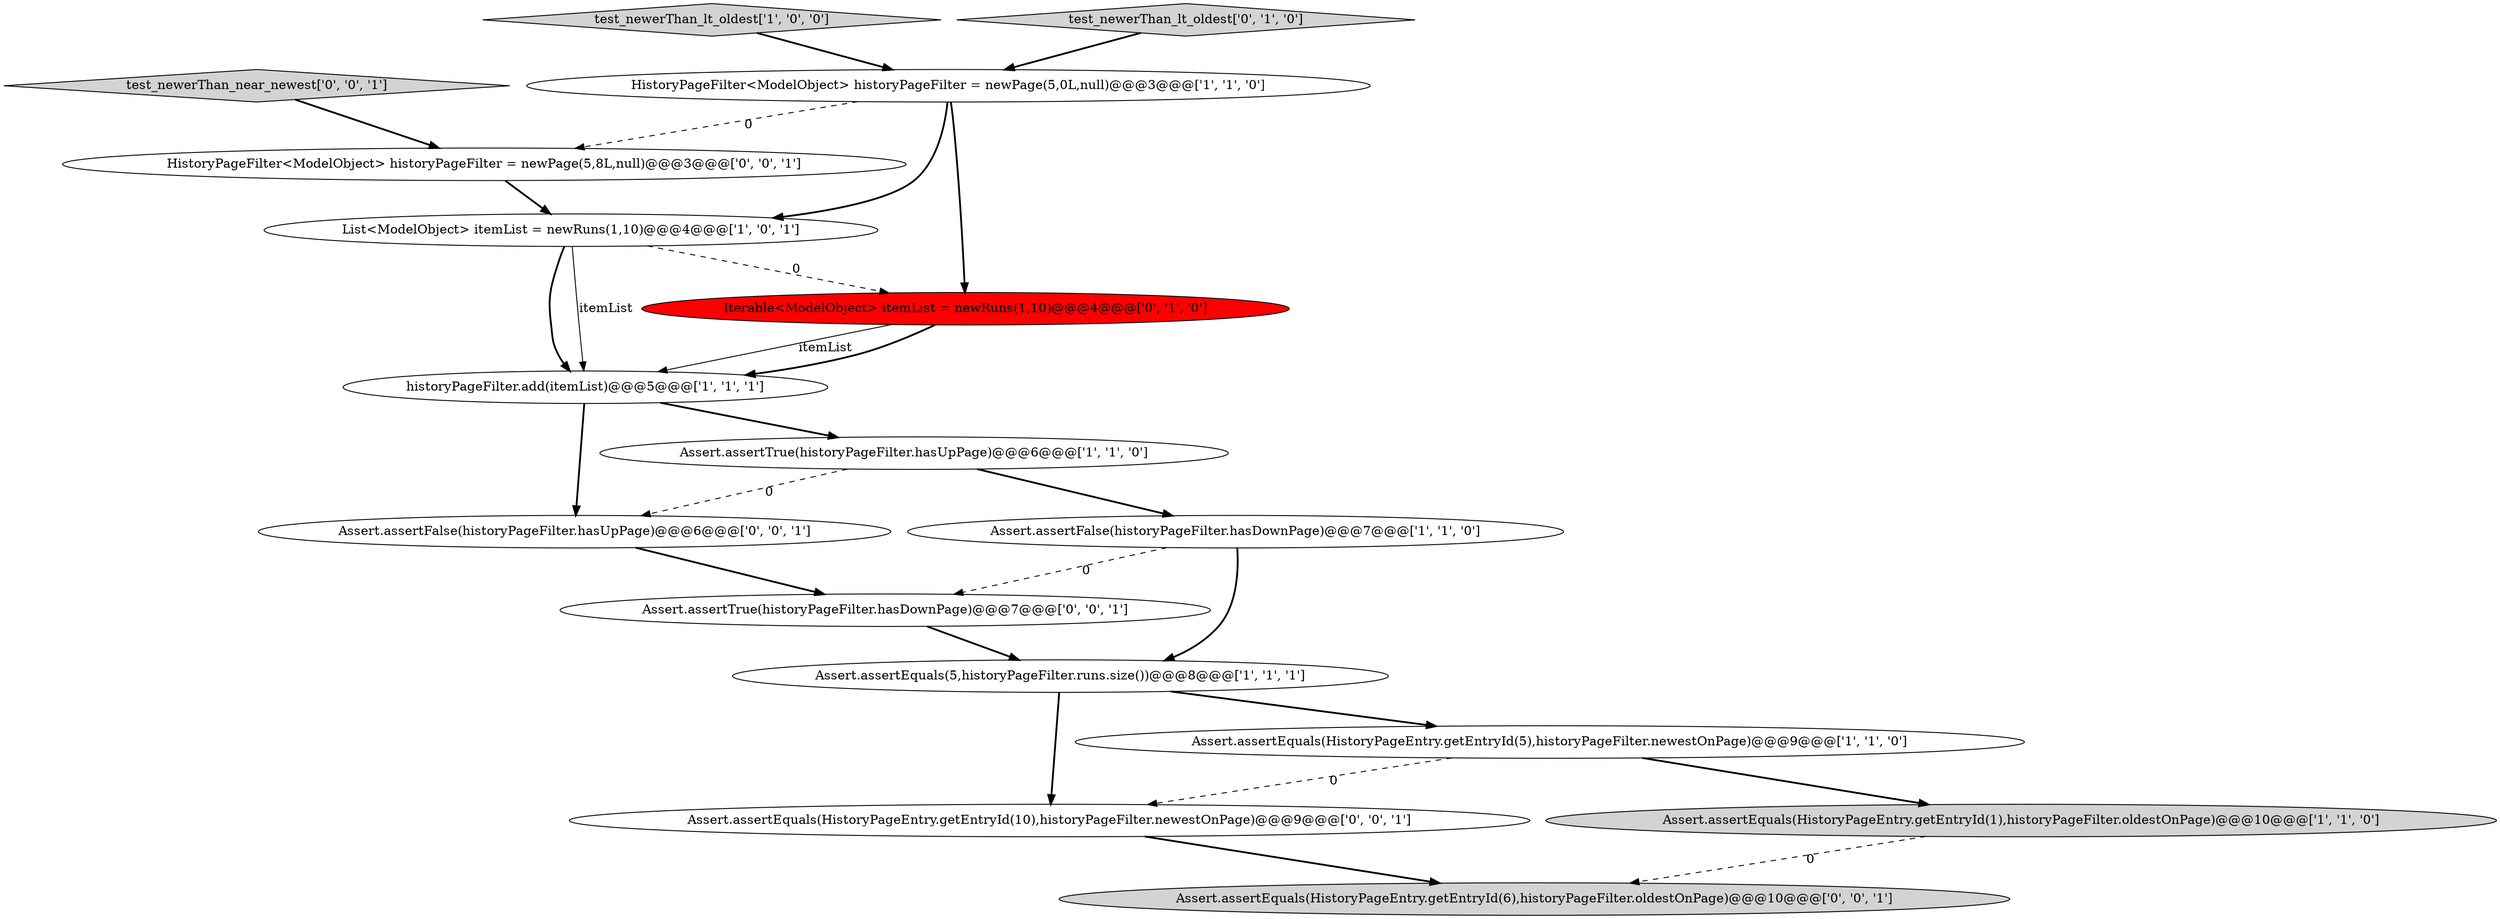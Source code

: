 digraph {
13 [style = filled, label = "Assert.assertTrue(historyPageFilter.hasDownPage)@@@7@@@['0', '0', '1']", fillcolor = white, shape = ellipse image = "AAA0AAABBB3BBB"];
7 [style = filled, label = "test_newerThan_lt_oldest['1', '0', '0']", fillcolor = lightgray, shape = diamond image = "AAA0AAABBB1BBB"];
12 [style = filled, label = "Assert.assertFalse(historyPageFilter.hasUpPage)@@@6@@@['0', '0', '1']", fillcolor = white, shape = ellipse image = "AAA0AAABBB3BBB"];
11 [style = filled, label = "HistoryPageFilter<ModelObject> historyPageFilter = newPage(5,8L,null)@@@3@@@['0', '0', '1']", fillcolor = white, shape = ellipse image = "AAA0AAABBB3BBB"];
14 [style = filled, label = "Assert.assertEquals(HistoryPageEntry.getEntryId(10),historyPageFilter.newestOnPage)@@@9@@@['0', '0', '1']", fillcolor = white, shape = ellipse image = "AAA0AAABBB3BBB"];
9 [style = filled, label = "Iterable<ModelObject> itemList = newRuns(1,10)@@@4@@@['0', '1', '0']", fillcolor = red, shape = ellipse image = "AAA1AAABBB2BBB"];
8 [style = filled, label = "Assert.assertEquals(5,historyPageFilter.runs.size())@@@8@@@['1', '1', '1']", fillcolor = white, shape = ellipse image = "AAA0AAABBB1BBB"];
3 [style = filled, label = "HistoryPageFilter<ModelObject> historyPageFilter = newPage(5,0L,null)@@@3@@@['1', '1', '0']", fillcolor = white, shape = ellipse image = "AAA0AAABBB1BBB"];
15 [style = filled, label = "test_newerThan_near_newest['0', '0', '1']", fillcolor = lightgray, shape = diamond image = "AAA0AAABBB3BBB"];
2 [style = filled, label = "List<ModelObject> itemList = newRuns(1,10)@@@4@@@['1', '0', '1']", fillcolor = white, shape = ellipse image = "AAA0AAABBB1BBB"];
16 [style = filled, label = "Assert.assertEquals(HistoryPageEntry.getEntryId(6),historyPageFilter.oldestOnPage)@@@10@@@['0', '0', '1']", fillcolor = lightgray, shape = ellipse image = "AAA0AAABBB3BBB"];
1 [style = filled, label = "historyPageFilter.add(itemList)@@@5@@@['1', '1', '1']", fillcolor = white, shape = ellipse image = "AAA0AAABBB1BBB"];
6 [style = filled, label = "Assert.assertEquals(HistoryPageEntry.getEntryId(1),historyPageFilter.oldestOnPage)@@@10@@@['1', '1', '0']", fillcolor = lightgray, shape = ellipse image = "AAA0AAABBB1BBB"];
10 [style = filled, label = "test_newerThan_lt_oldest['0', '1', '0']", fillcolor = lightgray, shape = diamond image = "AAA0AAABBB2BBB"];
4 [style = filled, label = "Assert.assertTrue(historyPageFilter.hasUpPage)@@@6@@@['1', '1', '0']", fillcolor = white, shape = ellipse image = "AAA0AAABBB1BBB"];
0 [style = filled, label = "Assert.assertFalse(historyPageFilter.hasDownPage)@@@7@@@['1', '1', '0']", fillcolor = white, shape = ellipse image = "AAA0AAABBB1BBB"];
5 [style = filled, label = "Assert.assertEquals(HistoryPageEntry.getEntryId(5),historyPageFilter.newestOnPage)@@@9@@@['1', '1', '0']", fillcolor = white, shape = ellipse image = "AAA0AAABBB1BBB"];
14->16 [style = bold, label=""];
1->4 [style = bold, label=""];
5->14 [style = dashed, label="0"];
2->1 [style = bold, label=""];
8->14 [style = bold, label=""];
10->3 [style = bold, label=""];
11->2 [style = bold, label=""];
7->3 [style = bold, label=""];
4->0 [style = bold, label=""];
4->12 [style = dashed, label="0"];
3->9 [style = bold, label=""];
12->13 [style = bold, label=""];
6->16 [style = dashed, label="0"];
2->1 [style = solid, label="itemList"];
5->6 [style = bold, label=""];
3->2 [style = bold, label=""];
8->5 [style = bold, label=""];
15->11 [style = bold, label=""];
2->9 [style = dashed, label="0"];
0->13 [style = dashed, label="0"];
0->8 [style = bold, label=""];
1->12 [style = bold, label=""];
9->1 [style = solid, label="itemList"];
13->8 [style = bold, label=""];
9->1 [style = bold, label=""];
3->11 [style = dashed, label="0"];
}
